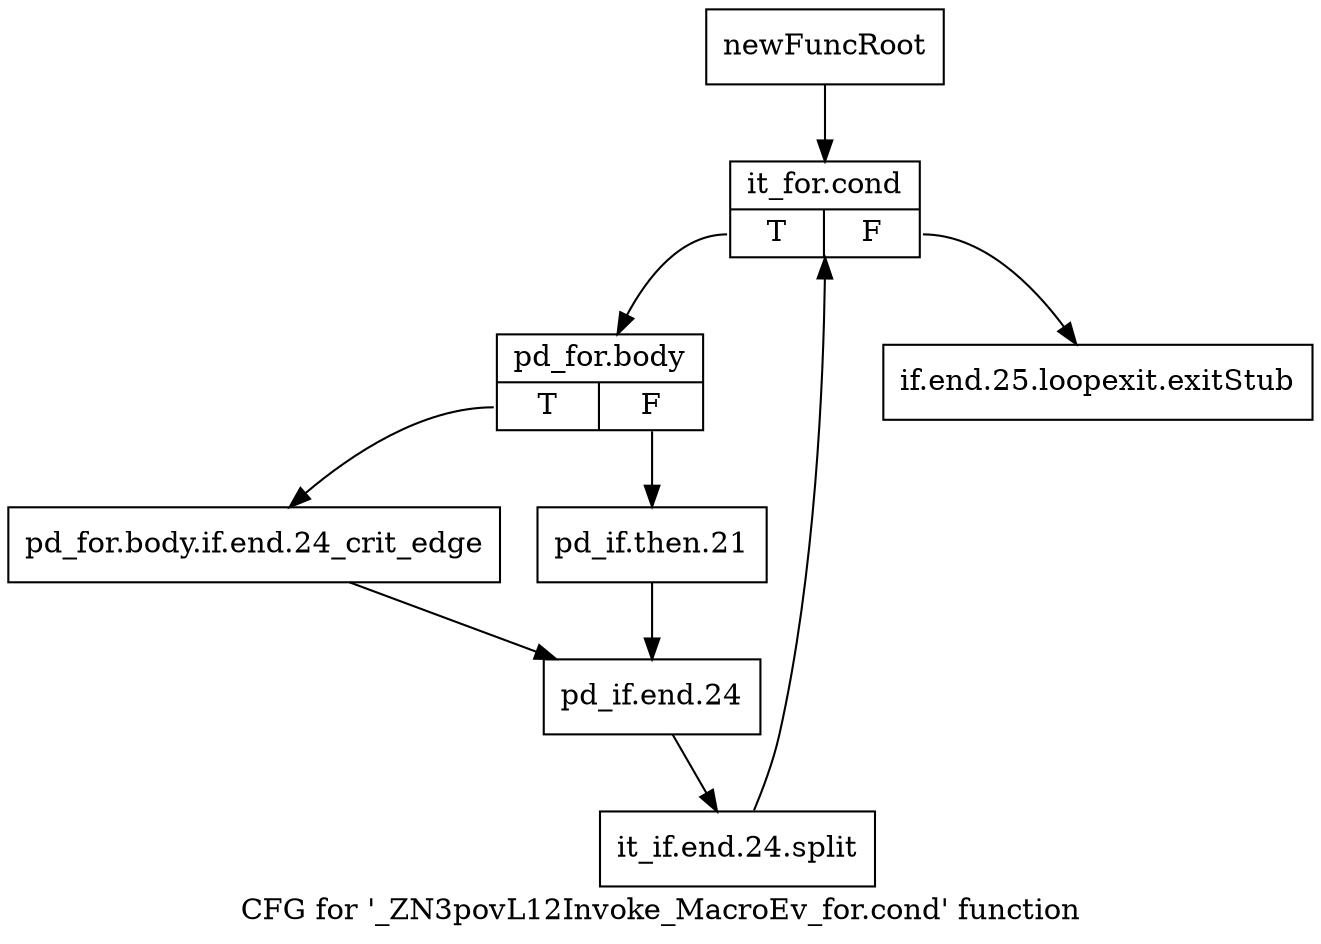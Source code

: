 digraph "CFG for '_ZN3povL12Invoke_MacroEv_for.cond' function" {
	label="CFG for '_ZN3povL12Invoke_MacroEv_for.cond' function";

	Node0x2d46830 [shape=record,label="{newFuncRoot}"];
	Node0x2d46830 -> Node0x2d468d0;
	Node0x2d46880 [shape=record,label="{if.end.25.loopexit.exitStub}"];
	Node0x2d468d0 [shape=record,label="{it_for.cond|{<s0>T|<s1>F}}"];
	Node0x2d468d0:s0 -> Node0x2d46920;
	Node0x2d468d0:s1 -> Node0x2d46880;
	Node0x2d46920 [shape=record,label="{pd_for.body|{<s0>T|<s1>F}}"];
	Node0x2d46920:s0 -> Node0x2d469c0;
	Node0x2d46920:s1 -> Node0x2d46970;
	Node0x2d46970 [shape=record,label="{pd_if.then.21}"];
	Node0x2d46970 -> Node0x2d46a10;
	Node0x2d469c0 [shape=record,label="{pd_for.body.if.end.24_crit_edge}"];
	Node0x2d469c0 -> Node0x2d46a10;
	Node0x2d46a10 [shape=record,label="{pd_if.end.24}"];
	Node0x2d46a10 -> Node0x3982740;
	Node0x3982740 [shape=record,label="{it_if.end.24.split}"];
	Node0x3982740 -> Node0x2d468d0;
}

